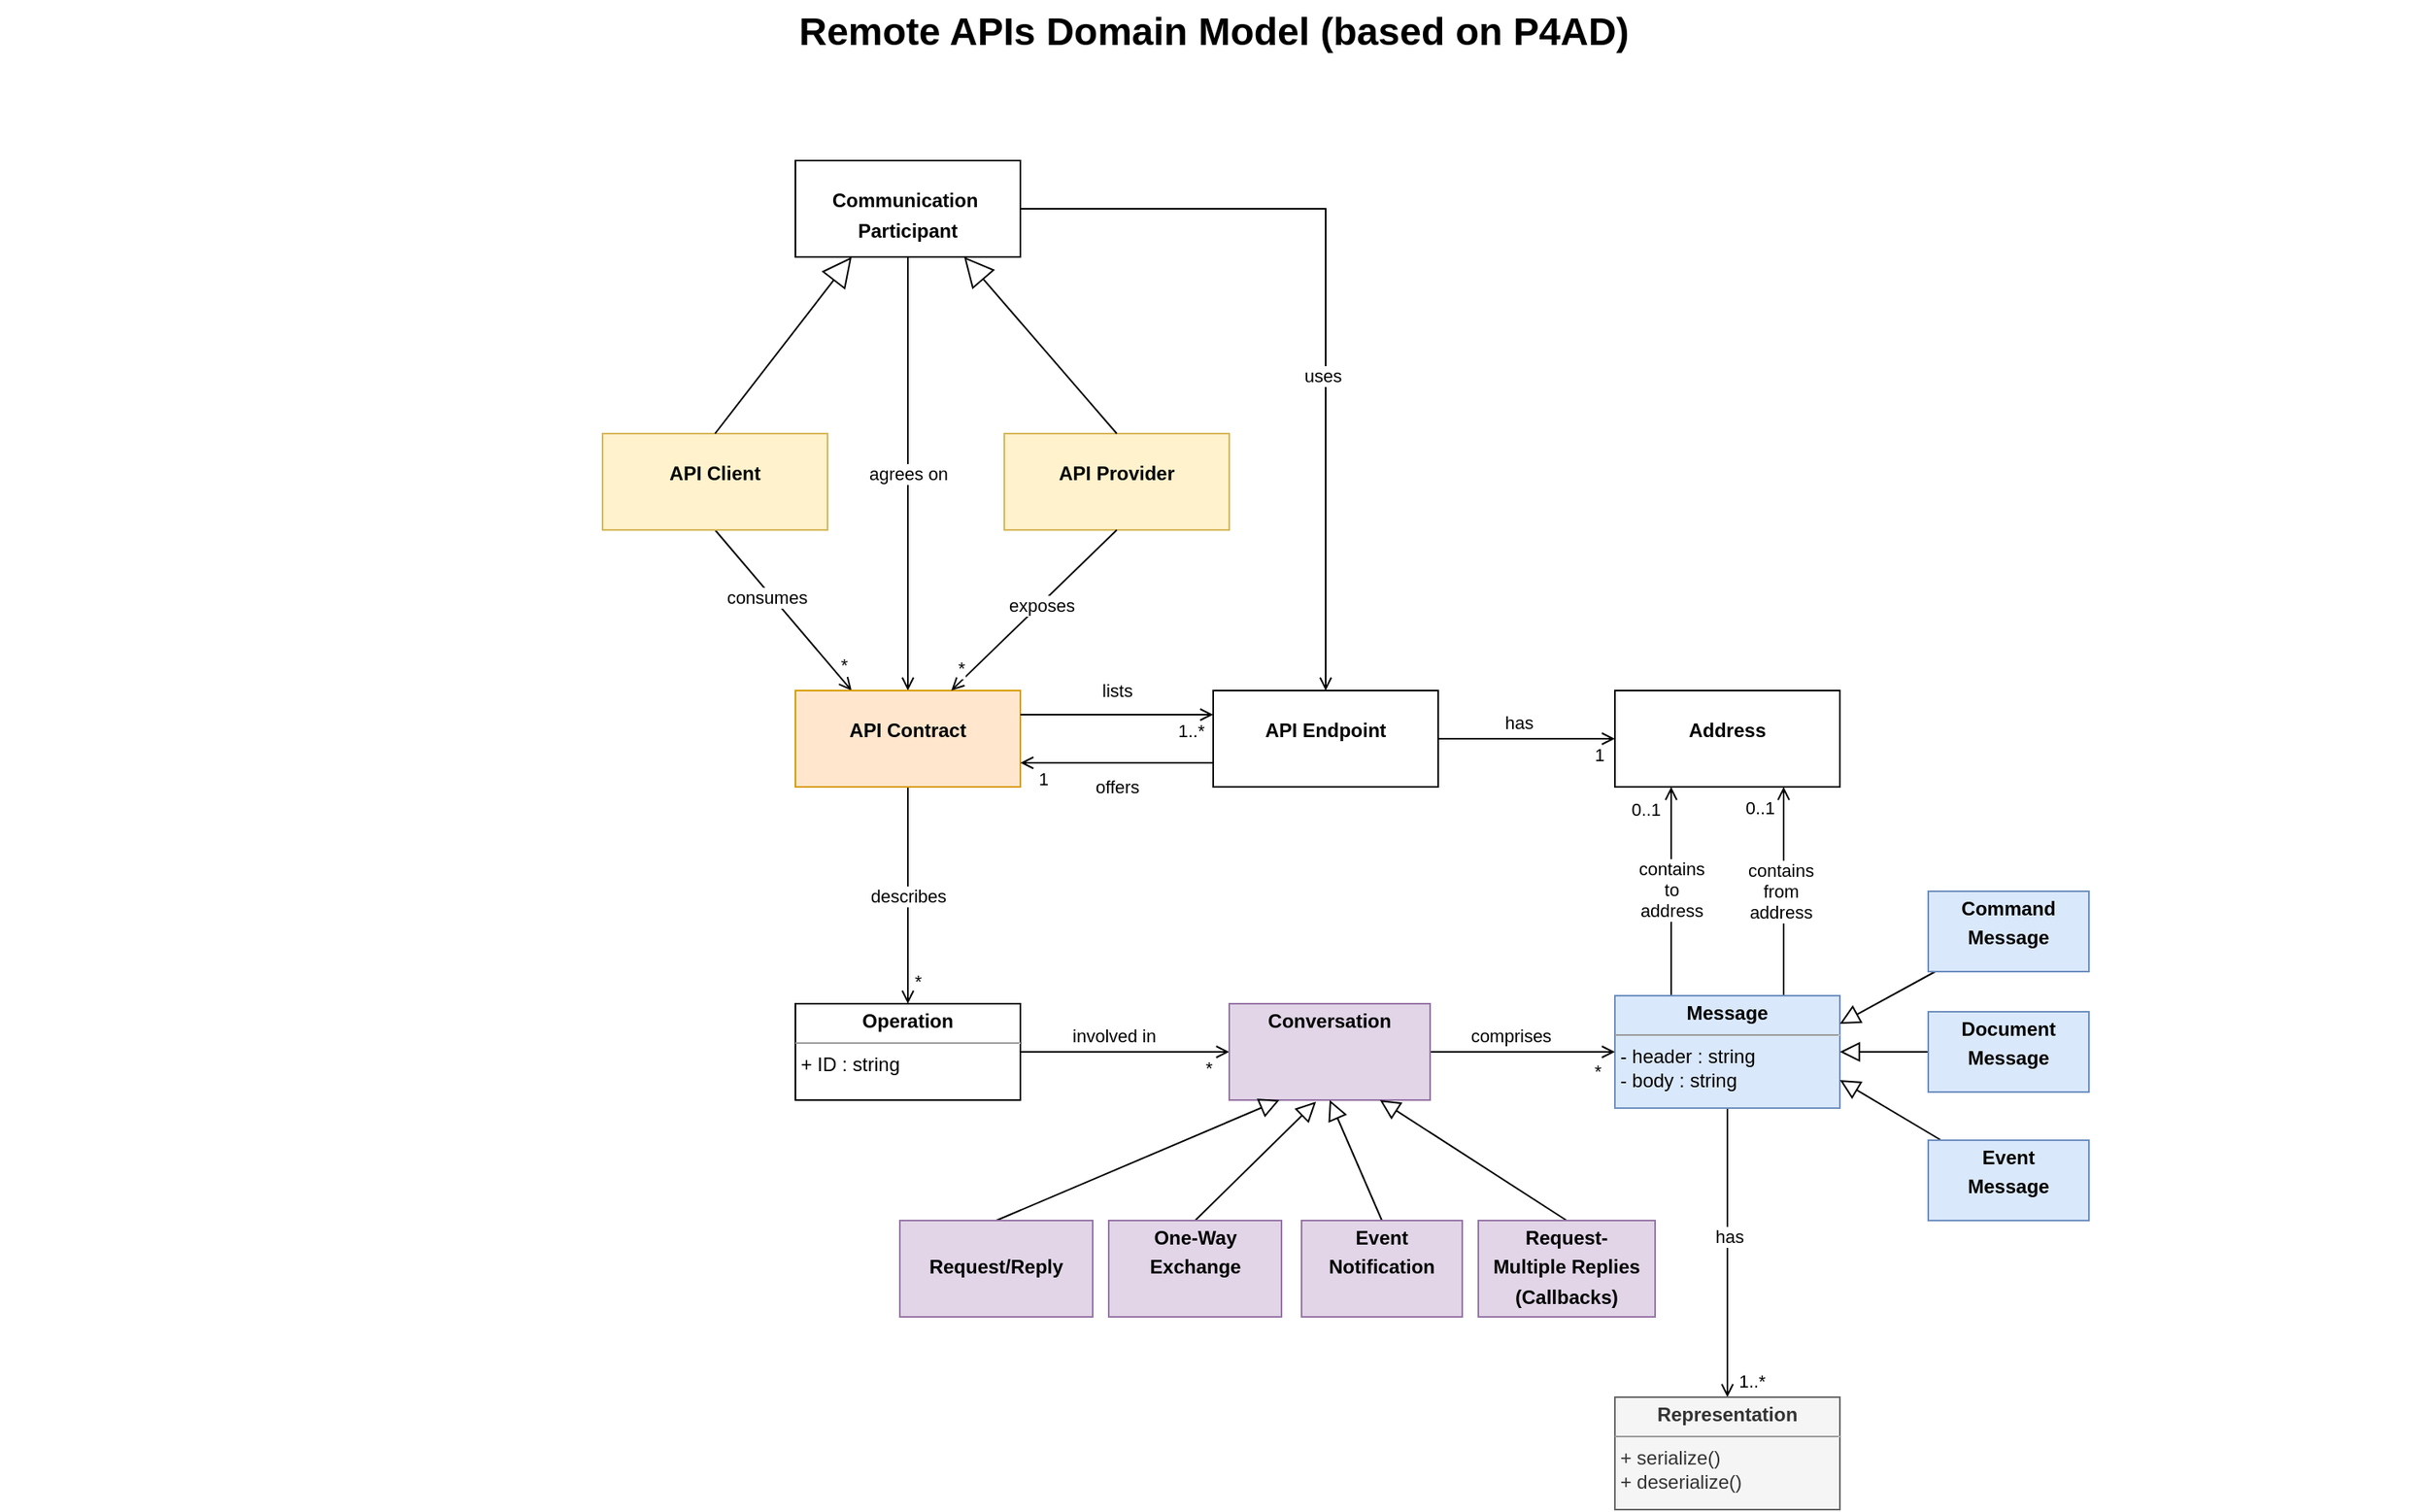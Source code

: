 <mxfile version="20.8.10" type="github">
  <diagram name="Page-1" id="929967ad-93f9-6ef4-fab6-5d389245f69c">
    <mxGraphModel dx="1729" dy="915" grid="1" gridSize="10" guides="1" tooltips="1" connect="1" arrows="1" fold="1" page="1" pageScale="1.5" pageWidth="1169" pageHeight="826" background="none" math="0" shadow="0">
      <root>
        <mxCell id="0" style=";html=1;" />
        <mxCell id="1" style=";html=1;" parent="0" />
        <mxCell id="1672d66443f91eb5-23" value="Remote APIs Domain Model (based on P4AD)" style="text;strokeColor=none;fillColor=none;html=1;fontSize=24;fontStyle=1;verticalAlign=middle;align=center;labelBackgroundColor=none;rounded=0;" parent="1" vertex="1">
          <mxGeometry x="120" y="40" width="1510" height="40" as="geometry" />
        </mxCell>
        <mxCell id="QXZ62lyPQ1M_3izALjEQ-9" style="rounded=0;orthogonalLoop=1;jettySize=auto;html=1;exitX=0.5;exitY=1;exitDx=0;exitDy=0;entryX=0.25;entryY=0;entryDx=0;entryDy=0;endArrow=open;endFill=0;labelBackgroundColor=none;fontColor=default;" parent="1" source="QXZ62lyPQ1M_3izALjEQ-1" target="QXZ62lyPQ1M_3izALjEQ-5" edge="1">
          <mxGeometry relative="1" as="geometry" />
        </mxCell>
        <mxCell id="QXZ62lyPQ1M_3izALjEQ-24" value="*" style="edgeLabel;html=1;align=center;verticalAlign=middle;resizable=0;points=[];" parent="QXZ62lyPQ1M_3izALjEQ-9" vertex="1" connectable="0">
          <mxGeometry x="0.801" y="3" relative="1" as="geometry">
            <mxPoint x="1" y="-4" as="offset" />
          </mxGeometry>
        </mxCell>
        <mxCell id="QXZ62lyPQ1M_3izALjEQ-27" value="consumes" style="edgeLabel;html=1;align=center;verticalAlign=middle;resizable=0;points=[];" parent="QXZ62lyPQ1M_3izALjEQ-9" vertex="1" connectable="0">
          <mxGeometry x="-0.197" y="-3" relative="1" as="geometry">
            <mxPoint as="offset" />
          </mxGeometry>
        </mxCell>
        <mxCell id="QXZ62lyPQ1M_3izALjEQ-1" value="&lt;p style=&quot;margin:0px;margin-top:4px;text-align:center;&quot;&gt;&lt;br&gt;&lt;b&gt;API Client&lt;/b&gt;&lt;/p&gt;" style="verticalAlign=top;align=left;overflow=fill;fontSize=12;fontFamily=Helvetica;html=1;labelBackgroundColor=none;rounded=0;fillColor=#fff2cc;strokeColor=#d6b656;" parent="1" vertex="1">
          <mxGeometry x="495" y="310" width="140" height="60" as="geometry" />
        </mxCell>
        <mxCell id="QXZ62lyPQ1M_3izALjEQ-3" value="&lt;p style=&quot;margin:0px;margin-top:4px;text-align:center;&quot;&gt;&lt;br&gt;&lt;b&gt;API Provider&lt;/b&gt;&lt;/p&gt;" style="verticalAlign=top;align=left;overflow=fill;fontSize=12;fontFamily=Helvetica;html=1;labelBackgroundColor=none;rounded=0;fillColor=#fff2cc;strokeColor=#d6b656;" parent="1" vertex="1">
          <mxGeometry x="745" y="310" width="140" height="60" as="geometry" />
        </mxCell>
        <mxCell id="QXZ62lyPQ1M_3izALjEQ-28" style="edgeStyle=orthogonalEdgeStyle;rounded=0;orthogonalLoop=1;jettySize=auto;html=1;exitX=1;exitY=0.5;exitDx=0;exitDy=0;endArrow=open;endFill=0;" parent="1" source="QXZ62lyPQ1M_3izALjEQ-4" target="QXZ62lyPQ1M_3izALjEQ-6" edge="1">
          <mxGeometry relative="1" as="geometry" />
        </mxCell>
        <mxCell id="QXZ62lyPQ1M_3izALjEQ-29" value="uses" style="edgeLabel;html=1;align=center;verticalAlign=middle;resizable=0;points=[];" parent="QXZ62lyPQ1M_3izALjEQ-28" vertex="1" connectable="0">
          <mxGeometry x="0.2" y="-2" relative="1" as="geometry">
            <mxPoint as="offset" />
          </mxGeometry>
        </mxCell>
        <mxCell id="xxj55sOxonUZ2YA2qfyy-1" value="agrees on" style="edgeStyle=orthogonalEdgeStyle;rounded=0;orthogonalLoop=1;jettySize=auto;html=1;exitX=0.5;exitY=1;exitDx=0;exitDy=0;endArrow=open;endFill=0;" parent="1" source="QXZ62lyPQ1M_3izALjEQ-4" target="QXZ62lyPQ1M_3izALjEQ-5" edge="1">
          <mxGeometry relative="1" as="geometry" />
        </mxCell>
        <mxCell id="QXZ62lyPQ1M_3izALjEQ-4" value="&lt;p style=&quot;margin:0px;margin-top:4px;text-align:center;&quot;&gt;&lt;br&gt;&lt;b&gt;Communication&amp;nbsp;&lt;/b&gt;&lt;/p&gt;&lt;p style=&quot;margin:0px;margin-top:4px;text-align:center;&quot;&gt;&lt;b&gt;Participant&lt;/b&gt;&lt;/p&gt;" style="verticalAlign=top;align=left;overflow=fill;fontSize=12;fontFamily=Helvetica;html=1;labelBackgroundColor=none;rounded=0;" parent="1" vertex="1">
          <mxGeometry x="615" y="140" width="140" height="60" as="geometry" />
        </mxCell>
        <mxCell id="xxj55sOxonUZ2YA2qfyy-5" value="describes" style="rounded=0;orthogonalLoop=1;jettySize=auto;html=1;exitX=0.5;exitY=1;exitDx=0;exitDy=0;endArrow=open;endFill=0;" parent="1" source="QXZ62lyPQ1M_3izALjEQ-5" target="xxj55sOxonUZ2YA2qfyy-4" edge="1">
          <mxGeometry relative="1" as="geometry" />
        </mxCell>
        <mxCell id="xxj55sOxonUZ2YA2qfyy-6" value="*" style="edgeLabel;html=1;align=center;verticalAlign=middle;resizable=0;points=[];" parent="xxj55sOxonUZ2YA2qfyy-5" vertex="1" connectable="0">
          <mxGeometry x="0.735" relative="1" as="geometry">
            <mxPoint x="6" y="4" as="offset" />
          </mxGeometry>
        </mxCell>
        <mxCell id="QXZ62lyPQ1M_3izALjEQ-5" value="&lt;p style=&quot;margin:0px;margin-top:4px;text-align:center;&quot;&gt;&lt;br&gt;&lt;b&gt;API Contract&lt;/b&gt;&lt;/p&gt;" style="verticalAlign=top;align=left;overflow=fill;fontSize=12;fontFamily=Helvetica;html=1;labelBackgroundColor=none;rounded=0;fillColor=#ffe6cc;strokeColor=#d79b00;" parent="1" vertex="1">
          <mxGeometry x="615" y="470" width="140" height="60" as="geometry" />
        </mxCell>
        <mxCell id="QXZ62lyPQ1M_3izALjEQ-31" value="has" style="edgeStyle=orthogonalEdgeStyle;rounded=0;orthogonalLoop=1;jettySize=auto;html=1;exitX=1;exitY=0.5;exitDx=0;exitDy=0;entryX=0;entryY=0.5;entryDx=0;entryDy=0;endArrow=open;endFill=0;" parent="1" source="QXZ62lyPQ1M_3izALjEQ-6" target="QXZ62lyPQ1M_3izALjEQ-7" edge="1">
          <mxGeometry x="-0.091" y="10" relative="1" as="geometry">
            <mxPoint as="offset" />
          </mxGeometry>
        </mxCell>
        <mxCell id="QXZ62lyPQ1M_3izALjEQ-32" value="1" style="edgeLabel;html=1;align=center;verticalAlign=middle;resizable=0;points=[];" parent="QXZ62lyPQ1M_3izALjEQ-31" vertex="1" connectable="0">
          <mxGeometry x="0.812" y="1" relative="1" as="geometry">
            <mxPoint y="11" as="offset" />
          </mxGeometry>
        </mxCell>
        <mxCell id="QXZ62lyPQ1M_3izALjEQ-6" value="&lt;p style=&quot;margin:0px;margin-top:4px;text-align:center;&quot;&gt;&lt;br&gt;&lt;b&gt;API Endpoint&lt;/b&gt;&lt;/p&gt;" style="verticalAlign=top;align=left;overflow=fill;fontSize=12;fontFamily=Helvetica;html=1;labelBackgroundColor=none;rounded=0;" parent="1" vertex="1">
          <mxGeometry x="875" y="470" width="140" height="60" as="geometry" />
        </mxCell>
        <mxCell id="QXZ62lyPQ1M_3izALjEQ-7" value="&lt;p style=&quot;margin:0px;margin-top:4px;text-align:center;&quot;&gt;&lt;br&gt;&lt;b&gt;Address&lt;/b&gt;&lt;/p&gt;" style="verticalAlign=top;align=left;overflow=fill;fontSize=12;fontFamily=Helvetica;html=1;labelBackgroundColor=none;rounded=0;" parent="1" vertex="1">
          <mxGeometry x="1125" y="470" width="140" height="60" as="geometry" />
        </mxCell>
        <mxCell id="QXZ62lyPQ1M_3izALjEQ-8" value="" style="endArrow=block;endSize=16;endFill=0;html=1;rounded=0;exitX=0.5;exitY=0;exitDx=0;exitDy=0;entryX=0.75;entryY=1;entryDx=0;entryDy=0;labelBackgroundColor=none;fontColor=default;" parent="1" source="QXZ62lyPQ1M_3izALjEQ-3" target="QXZ62lyPQ1M_3izALjEQ-4" edge="1">
          <mxGeometry width="160" relative="1" as="geometry">
            <mxPoint x="825" y="460" as="sourcePoint" />
            <mxPoint x="975" y="460" as="targetPoint" />
          </mxGeometry>
        </mxCell>
        <mxCell id="QXZ62lyPQ1M_3izALjEQ-11" value="" style="endArrow=block;endSize=16;endFill=0;html=1;rounded=0;exitX=0.5;exitY=0;exitDx=0;exitDy=0;entryX=0.25;entryY=1;entryDx=0;entryDy=0;labelBackgroundColor=none;fontColor=default;" parent="1" source="QXZ62lyPQ1M_3izALjEQ-1" target="QXZ62lyPQ1M_3izALjEQ-4" edge="1">
          <mxGeometry x="0.065" y="-4" width="160" relative="1" as="geometry">
            <mxPoint x="825" y="320" as="sourcePoint" />
            <mxPoint x="725" y="220" as="targetPoint" />
            <mxPoint as="offset" />
          </mxGeometry>
        </mxCell>
        <mxCell id="QXZ62lyPQ1M_3izALjEQ-16" style="rounded=0;orthogonalLoop=1;jettySize=auto;html=1;exitX=0.5;exitY=1;exitDx=0;exitDy=0;entryX=0.693;entryY=0;entryDx=0;entryDy=0;endArrow=open;endFill=0;entryPerimeter=0;labelBackgroundColor=none;fontColor=default;" parent="1" source="QXZ62lyPQ1M_3izALjEQ-3" target="QXZ62lyPQ1M_3izALjEQ-5" edge="1">
          <mxGeometry relative="1" as="geometry">
            <mxPoint x="575" y="380" as="sourcePoint" />
            <mxPoint x="660" y="480" as="targetPoint" />
          </mxGeometry>
        </mxCell>
        <mxCell id="QXZ62lyPQ1M_3izALjEQ-25" value="*" style="edgeLabel;html=1;align=center;verticalAlign=middle;resizable=0;points=[];" parent="QXZ62lyPQ1M_3izALjEQ-16" vertex="1" connectable="0">
          <mxGeometry x="0.725" y="-2" relative="1" as="geometry">
            <mxPoint x="-7" y="1" as="offset" />
          </mxGeometry>
        </mxCell>
        <mxCell id="QXZ62lyPQ1M_3izALjEQ-26" value="exposes" style="edgeLabel;html=1;align=center;verticalAlign=middle;resizable=0;points=[];" parent="QXZ62lyPQ1M_3izALjEQ-16" vertex="1" connectable="0">
          <mxGeometry x="-0.024" y="-3" relative="1" as="geometry">
            <mxPoint x="5" as="offset" />
          </mxGeometry>
        </mxCell>
        <mxCell id="QXZ62lyPQ1M_3izALjEQ-17" value="lists" style="rounded=0;orthogonalLoop=1;jettySize=auto;html=1;exitX=1;exitY=0.25;exitDx=0;exitDy=0;entryX=0;entryY=0.25;entryDx=0;entryDy=0;endArrow=open;endFill=0;labelBackgroundColor=none;fontColor=default;" parent="1" source="QXZ62lyPQ1M_3izALjEQ-5" target="QXZ62lyPQ1M_3izALjEQ-6" edge="1">
          <mxGeometry y="15" relative="1" as="geometry">
            <mxPoint x="825" y="380" as="sourcePoint" />
            <mxPoint x="722.02" y="480" as="targetPoint" />
            <mxPoint as="offset" />
          </mxGeometry>
        </mxCell>
        <mxCell id="QXZ62lyPQ1M_3izALjEQ-22" value="1..*" style="edgeLabel;html=1;align=center;verticalAlign=middle;resizable=0;points=[];" parent="QXZ62lyPQ1M_3izALjEQ-17" vertex="1" connectable="0">
          <mxGeometry x="0.733" y="-6" relative="1" as="geometry">
            <mxPoint x="2" y="4" as="offset" />
          </mxGeometry>
        </mxCell>
        <mxCell id="QXZ62lyPQ1M_3izALjEQ-18" value="offers" style="rounded=0;orthogonalLoop=1;jettySize=auto;html=1;exitX=0;exitY=0.75;exitDx=0;exitDy=0;entryX=1;entryY=0.75;entryDx=0;entryDy=0;endArrow=open;endFill=0;labelBackgroundColor=none;fontColor=default;" parent="1" edge="1">
          <mxGeometry y="15" relative="1" as="geometry">
            <mxPoint x="875" y="515" as="sourcePoint" />
            <mxPoint x="755" y="515" as="targetPoint" />
            <mxPoint as="offset" />
          </mxGeometry>
        </mxCell>
        <mxCell id="QXZ62lyPQ1M_3izALjEQ-23" value="1" style="edgeLabel;html=1;align=center;verticalAlign=middle;resizable=0;points=[];" parent="QXZ62lyPQ1M_3izALjEQ-18" vertex="1" connectable="0">
          <mxGeometry x="0.767" y="2" relative="1" as="geometry">
            <mxPoint y="8" as="offset" />
          </mxGeometry>
        </mxCell>
        <mxCell id="xxj55sOxonUZ2YA2qfyy-19" style="edgeStyle=none;rounded=0;orthogonalLoop=1;jettySize=auto;html=1;exitX=1;exitY=0.5;exitDx=0;exitDy=0;entryX=0;entryY=0.5;entryDx=0;entryDy=0;endArrow=open;endFill=0;" parent="1" source="xxj55sOxonUZ2YA2qfyy-4" target="xxj55sOxonUZ2YA2qfyy-18" edge="1">
          <mxGeometry relative="1" as="geometry" />
        </mxCell>
        <mxCell id="xxj55sOxonUZ2YA2qfyy-22" value="involved in" style="edgeLabel;html=1;align=center;verticalAlign=middle;resizable=0;points=[];" parent="xxj55sOxonUZ2YA2qfyy-19" vertex="1" connectable="0">
          <mxGeometry x="-0.169" relative="1" as="geometry">
            <mxPoint x="4" y="-10" as="offset" />
          </mxGeometry>
        </mxCell>
        <mxCell id="xxj55sOxonUZ2YA2qfyy-24" value="*" style="edgeLabel;html=1;align=center;verticalAlign=middle;resizable=0;points=[];" parent="xxj55sOxonUZ2YA2qfyy-19" vertex="1" connectable="0">
          <mxGeometry x="0.8" relative="1" as="geometry">
            <mxPoint y="10" as="offset" />
          </mxGeometry>
        </mxCell>
        <mxCell id="xxj55sOxonUZ2YA2qfyy-4" value="&lt;p style=&quot;margin:0px;margin-top:4px;text-align:center;&quot;&gt;&lt;b&gt;Operation&lt;/b&gt;&lt;/p&gt;&lt;hr size=&quot;1&quot;&gt;&lt;div style=&quot;height:2px;&quot;&gt;&amp;nbsp;+ ID : string&lt;/div&gt;" style="verticalAlign=top;align=left;overflow=fill;fontSize=12;fontFamily=Helvetica;html=1;" parent="1" vertex="1">
          <mxGeometry x="615" y="665" width="140" height="60" as="geometry" />
        </mxCell>
        <mxCell id="xxj55sOxonUZ2YA2qfyy-9" style="edgeStyle=none;rounded=0;orthogonalLoop=1;jettySize=auto;html=1;exitX=0.25;exitY=0;exitDx=0;exitDy=0;endArrow=open;endFill=0;entryX=0.25;entryY=1;entryDx=0;entryDy=0;" parent="1" source="xxj55sOxonUZ2YA2qfyy-7" target="QXZ62lyPQ1M_3izALjEQ-7" edge="1">
          <mxGeometry relative="1" as="geometry">
            <mxPoint x="1160" y="540" as="targetPoint" />
          </mxGeometry>
        </mxCell>
        <mxCell id="xxj55sOxonUZ2YA2qfyy-14" value="contains&lt;br&gt;to&lt;br&gt;address" style="edgeLabel;html=1;align=center;verticalAlign=middle;resizable=0;points=[];" parent="xxj55sOxonUZ2YA2qfyy-9" vertex="1" connectable="0">
          <mxGeometry x="0.018" relative="1" as="geometry">
            <mxPoint as="offset" />
          </mxGeometry>
        </mxCell>
        <mxCell id="xxj55sOxonUZ2YA2qfyy-16" value="0..1" style="edgeLabel;html=1;align=center;verticalAlign=middle;resizable=0;points=[];" parent="xxj55sOxonUZ2YA2qfyy-9" vertex="1" connectable="0">
          <mxGeometry x="0.791" relative="1" as="geometry">
            <mxPoint x="-16" as="offset" />
          </mxGeometry>
        </mxCell>
        <mxCell id="xxj55sOxonUZ2YA2qfyy-10" style="edgeStyle=none;rounded=0;orthogonalLoop=1;jettySize=auto;html=1;exitX=0.75;exitY=0;exitDx=0;exitDy=0;entryX=0.75;entryY=1;entryDx=0;entryDy=0;endArrow=open;endFill=0;" parent="1" source="xxj55sOxonUZ2YA2qfyy-7" target="QXZ62lyPQ1M_3izALjEQ-7" edge="1">
          <mxGeometry relative="1" as="geometry" />
        </mxCell>
        <mxCell id="xxj55sOxonUZ2YA2qfyy-15" value="contains&lt;br&gt;from&lt;br&gt;address" style="edgeLabel;html=1;align=center;verticalAlign=middle;resizable=0;points=[];" parent="xxj55sOxonUZ2YA2qfyy-10" vertex="1" connectable="0">
          <mxGeometry x="0.009" y="2" relative="1" as="geometry">
            <mxPoint as="offset" />
          </mxGeometry>
        </mxCell>
        <mxCell id="xxj55sOxonUZ2YA2qfyy-17" value="0..1" style="edgeLabel;html=1;align=center;verticalAlign=middle;resizable=0;points=[];" parent="xxj55sOxonUZ2YA2qfyy-10" vertex="1" connectable="0">
          <mxGeometry x="0.8" y="-1" relative="1" as="geometry">
            <mxPoint x="-16" as="offset" />
          </mxGeometry>
        </mxCell>
        <mxCell id="xxj55sOxonUZ2YA2qfyy-11" style="edgeStyle=none;rounded=0;orthogonalLoop=1;jettySize=auto;html=1;exitX=0.5;exitY=1;exitDx=0;exitDy=0;entryX=0.5;entryY=0;entryDx=0;entryDy=0;endArrow=open;endFill=0;" parent="1" source="xxj55sOxonUZ2YA2qfyy-7" target="xxj55sOxonUZ2YA2qfyy-8" edge="1">
          <mxGeometry relative="1" as="geometry" />
        </mxCell>
        <mxCell id="xxj55sOxonUZ2YA2qfyy-12" value="has" style="edgeLabel;html=1;align=center;verticalAlign=middle;resizable=0;points=[];" parent="xxj55sOxonUZ2YA2qfyy-11" vertex="1" connectable="0">
          <mxGeometry y="1" relative="1" as="geometry">
            <mxPoint y="-10" as="offset" />
          </mxGeometry>
        </mxCell>
        <mxCell id="xxj55sOxonUZ2YA2qfyy-13" value="1..*" style="edgeLabel;html=1;align=center;verticalAlign=middle;resizable=0;points=[];" parent="xxj55sOxonUZ2YA2qfyy-11" vertex="1" connectable="0">
          <mxGeometry x="0.822" relative="1" as="geometry">
            <mxPoint x="15" y="6" as="offset" />
          </mxGeometry>
        </mxCell>
        <mxCell id="xxj55sOxonUZ2YA2qfyy-7" value="&lt;p style=&quot;margin:0px;margin-top:4px;text-align:center;&quot;&gt;&lt;b&gt;Message&lt;/b&gt;&lt;/p&gt;&lt;hr size=&quot;1&quot;&gt;&lt;div style=&quot;height:2px;&quot;&gt;&amp;nbsp;- header : string&lt;br&gt;&amp;nbsp;- body : string&lt;/div&gt;&lt;div style=&quot;height:2px;&quot;&gt;&lt;br&gt;&lt;/div&gt;&lt;div style=&quot;height:2px;&quot;&gt;&lt;br&gt;&lt;/div&gt;&lt;div style=&quot;height:2px;&quot;&gt;&lt;br&gt;&lt;/div&gt;" style="verticalAlign=top;align=left;overflow=fill;fontSize=12;fontFamily=Helvetica;html=1;fillColor=#dae8fc;strokeColor=#6c8ebf;" parent="1" vertex="1">
          <mxGeometry x="1125" y="660" width="140" height="70" as="geometry" />
        </mxCell>
        <mxCell id="xxj55sOxonUZ2YA2qfyy-8" value="&lt;p style=&quot;margin:0px;margin-top:4px;text-align:center;&quot;&gt;&lt;b&gt;Representation&lt;/b&gt;&lt;/p&gt;&lt;hr size=&quot;1&quot;&gt;&lt;div style=&quot;height:2px;&quot;&gt;&amp;nbsp;+ serialize()&lt;br&gt;&amp;nbsp;+ deserialize()&lt;/div&gt;&lt;div style=&quot;height:2px;&quot;&gt;&lt;br&gt;&lt;/div&gt;&lt;div style=&quot;height:2px;&quot;&gt;&lt;br&gt;&lt;/div&gt;&lt;div style=&quot;height:2px;&quot;&gt;&lt;br&gt;&lt;/div&gt;" style="verticalAlign=top;align=left;overflow=fill;fontSize=12;fontFamily=Helvetica;html=1;fillColor=#f5f5f5;strokeColor=#666666;fontColor=#333333;" parent="1" vertex="1">
          <mxGeometry x="1125" y="910" width="140" height="70" as="geometry" />
        </mxCell>
        <mxCell id="xxj55sOxonUZ2YA2qfyy-21" style="edgeStyle=none;rounded=0;orthogonalLoop=1;jettySize=auto;html=1;exitX=1;exitY=0.5;exitDx=0;exitDy=0;endArrow=open;endFill=0;" parent="1" source="xxj55sOxonUZ2YA2qfyy-18" edge="1">
          <mxGeometry relative="1" as="geometry">
            <mxPoint x="1125" y="695" as="targetPoint" />
          </mxGeometry>
        </mxCell>
        <mxCell id="xxj55sOxonUZ2YA2qfyy-23" value="comprises" style="edgeLabel;html=1;align=center;verticalAlign=middle;resizable=0;points=[];" parent="xxj55sOxonUZ2YA2qfyy-21" vertex="1" connectable="0">
          <mxGeometry x="-0.27" relative="1" as="geometry">
            <mxPoint x="8" y="-10" as="offset" />
          </mxGeometry>
        </mxCell>
        <mxCell id="xxj55sOxonUZ2YA2qfyy-25" value="*" style="edgeLabel;html=1;align=center;verticalAlign=middle;resizable=0;points=[];" parent="xxj55sOxonUZ2YA2qfyy-21" vertex="1" connectable="0">
          <mxGeometry x="0.809" y="1" relative="1" as="geometry">
            <mxPoint y="13" as="offset" />
          </mxGeometry>
        </mxCell>
        <mxCell id="xxj55sOxonUZ2YA2qfyy-18" value="&lt;p style=&quot;margin:0px;margin-top:4px;text-align:center;&quot;&gt;&lt;b&gt;Conversation&lt;/b&gt;&lt;br&gt;&lt;/p&gt;" style="verticalAlign=top;align=left;overflow=fill;fontSize=12;fontFamily=Helvetica;html=1;labelBackgroundColor=none;rounded=0;fillColor=#e1d5e7;strokeColor=#9673a6;" parent="1" vertex="1">
          <mxGeometry x="885" y="665" width="125" height="60" as="geometry" />
        </mxCell>
        <mxCell id="xxj55sOxonUZ2YA2qfyy-20" style="edgeStyle=none;rounded=0;orthogonalLoop=1;jettySize=auto;html=1;exitX=1;exitY=0.5;exitDx=0;exitDy=0;endArrow=open;endFill=0;" parent="1" source="xxj55sOxonUZ2YA2qfyy-18" target="xxj55sOxonUZ2YA2qfyy-18" edge="1">
          <mxGeometry relative="1" as="geometry" />
        </mxCell>
        <mxCell id="xxj55sOxonUZ2YA2qfyy-30" style="edgeStyle=none;rounded=0;orthogonalLoop=1;jettySize=auto;html=1;exitX=0.5;exitY=0;exitDx=0;exitDy=0;entryX=0.25;entryY=1;entryDx=0;entryDy=0;endArrow=block;endFill=0;endSize=10;startSize=10;" parent="1" source="xxj55sOxonUZ2YA2qfyy-26" target="xxj55sOxonUZ2YA2qfyy-18" edge="1">
          <mxGeometry relative="1" as="geometry" />
        </mxCell>
        <mxCell id="xxj55sOxonUZ2YA2qfyy-26" value="&lt;p style=&quot;margin:0px;margin-top:4px;text-align:center;&quot;&gt;&lt;b&gt;&lt;br&gt;&lt;/b&gt;&lt;/p&gt;&lt;p style=&quot;margin:0px;margin-top:4px;text-align:center;&quot;&gt;&lt;b&gt;Request/Reply&lt;/b&gt;&lt;/p&gt;" style="verticalAlign=top;align=left;overflow=fill;fontSize=12;fontFamily=Helvetica;html=1;labelBackgroundColor=none;rounded=0;fillColor=#e1d5e7;strokeColor=#9673a6;" parent="1" vertex="1">
          <mxGeometry x="680" y="800" width="120" height="60" as="geometry" />
        </mxCell>
        <mxCell id="xxj55sOxonUZ2YA2qfyy-31" style="edgeStyle=none;rounded=0;orthogonalLoop=1;jettySize=auto;html=1;exitX=0.5;exitY=0;exitDx=0;exitDy=0;endArrow=block;endFill=0;startSize=10;endSize=10;entryX=0.432;entryY=1.017;entryDx=0;entryDy=0;entryPerimeter=0;" parent="1" source="xxj55sOxonUZ2YA2qfyy-27" target="xxj55sOxonUZ2YA2qfyy-18" edge="1">
          <mxGeometry relative="1" as="geometry">
            <mxPoint x="927" y="725" as="targetPoint" />
          </mxGeometry>
        </mxCell>
        <mxCell id="xxj55sOxonUZ2YA2qfyy-27" value="&lt;p style=&quot;margin:0px;margin-top:4px;text-align:center;&quot;&gt;&lt;b&gt;One-Way&lt;/b&gt;&lt;br&gt;&lt;/p&gt;&lt;p style=&quot;margin:0px;margin-top:4px;text-align:center;&quot;&gt;&lt;b&gt;Exchange&lt;/b&gt;&lt;/p&gt;" style="verticalAlign=top;align=left;overflow=fill;fontSize=12;fontFamily=Helvetica;html=1;labelBackgroundColor=none;rounded=0;fillColor=#e1d5e7;strokeColor=#9673a6;" parent="1" vertex="1">
          <mxGeometry x="810" y="800" width="107.5" height="60" as="geometry" />
        </mxCell>
        <mxCell id="xxj55sOxonUZ2YA2qfyy-32" style="edgeStyle=none;rounded=0;orthogonalLoop=1;jettySize=auto;html=1;exitX=0.5;exitY=0;exitDx=0;exitDy=0;entryX=0.5;entryY=1;entryDx=0;entryDy=0;endArrow=block;endFill=0;startSize=10;endSize=10;" parent="1" source="xxj55sOxonUZ2YA2qfyy-28" target="xxj55sOxonUZ2YA2qfyy-18" edge="1">
          <mxGeometry relative="1" as="geometry" />
        </mxCell>
        <mxCell id="xxj55sOxonUZ2YA2qfyy-28" value="&lt;p style=&quot;margin:0px;margin-top:4px;text-align:center;&quot;&gt;&lt;b&gt;Event&lt;/b&gt;&lt;/p&gt;&lt;p style=&quot;margin:0px;margin-top:4px;text-align:center;&quot;&gt;&lt;b&gt;Notification&lt;/b&gt;&lt;/p&gt;" style="verticalAlign=top;align=left;overflow=fill;fontSize=12;fontFamily=Helvetica;html=1;labelBackgroundColor=none;rounded=0;fillColor=#e1d5e7;strokeColor=#9673a6;" parent="1" vertex="1">
          <mxGeometry x="930" y="800" width="100" height="60" as="geometry" />
        </mxCell>
        <mxCell id="xxj55sOxonUZ2YA2qfyy-33" style="edgeStyle=none;rounded=0;orthogonalLoop=1;jettySize=auto;html=1;exitX=0.5;exitY=0;exitDx=0;exitDy=0;entryX=0.75;entryY=1;entryDx=0;entryDy=0;endArrow=block;endFill=0;startSize=10;endSize=10;" parent="1" source="xxj55sOxonUZ2YA2qfyy-29" target="xxj55sOxonUZ2YA2qfyy-18" edge="1">
          <mxGeometry relative="1" as="geometry" />
        </mxCell>
        <mxCell id="xxj55sOxonUZ2YA2qfyy-29" value="&lt;p style=&quot;margin:0px;margin-top:4px;text-align:center;&quot;&gt;&lt;b&gt;Request-&lt;/b&gt;&lt;/p&gt;&lt;p style=&quot;margin:0px;margin-top:4px;text-align:center;&quot;&gt;&lt;b&gt;Multiple Replies&lt;/b&gt;&lt;/p&gt;&lt;p style=&quot;margin:0px;margin-top:4px;text-align:center;&quot;&gt;&lt;b&gt;(Callbacks)&lt;/b&gt;&lt;/p&gt;" style="verticalAlign=top;align=left;overflow=fill;fontSize=12;fontFamily=Helvetica;html=1;labelBackgroundColor=none;rounded=0;fillColor=#e1d5e7;strokeColor=#9673a6;" parent="1" vertex="1">
          <mxGeometry x="1040" y="800" width="110" height="60" as="geometry" />
        </mxCell>
        <mxCell id="6ZDfd2GIBfZkPNygSWg8-4" style="edgeStyle=none;rounded=0;orthogonalLoop=1;jettySize=auto;html=1;endArrow=block;endFill=0;startSize=10;endSize=10;entryX=1;entryY=0.25;entryDx=0;entryDy=0;" edge="1" parent="1" source="6ZDfd2GIBfZkPNygSWg8-1" target="xxj55sOxonUZ2YA2qfyy-7">
          <mxGeometry relative="1" as="geometry">
            <mxPoint x="1280" y="660" as="targetPoint" />
          </mxGeometry>
        </mxCell>
        <mxCell id="6ZDfd2GIBfZkPNygSWg8-1" value="&lt;p style=&quot;margin:0px;margin-top:4px;text-align:center;&quot;&gt;&lt;b&gt;Command&lt;/b&gt;&lt;/p&gt;&lt;p style=&quot;margin:0px;margin-top:4px;text-align:center;&quot;&gt;&lt;b&gt;Message&lt;/b&gt;&lt;/p&gt;" style="verticalAlign=top;align=left;overflow=fill;fontSize=12;fontFamily=Helvetica;html=1;labelBackgroundColor=none;rounded=0;fillColor=#dae8fc;strokeColor=#6c8ebf;" vertex="1" parent="1">
          <mxGeometry x="1320" y="595" width="100" height="50" as="geometry" />
        </mxCell>
        <mxCell id="6ZDfd2GIBfZkPNygSWg8-5" style="edgeStyle=none;rounded=0;orthogonalLoop=1;jettySize=auto;html=1;exitX=0;exitY=0.5;exitDx=0;exitDy=0;entryX=1;entryY=0.5;entryDx=0;entryDy=0;endArrow=block;endFill=0;startSize=10;endSize=10;" edge="1" parent="1" source="6ZDfd2GIBfZkPNygSWg8-2" target="xxj55sOxonUZ2YA2qfyy-7">
          <mxGeometry relative="1" as="geometry" />
        </mxCell>
        <mxCell id="6ZDfd2GIBfZkPNygSWg8-2" value="&lt;p style=&quot;margin:0px;margin-top:4px;text-align:center;&quot;&gt;&lt;b&gt;Document&lt;/b&gt;&lt;/p&gt;&lt;p style=&quot;margin:0px;margin-top:4px;text-align:center;&quot;&gt;&lt;b&gt;Message&lt;/b&gt;&lt;/p&gt;" style="verticalAlign=top;align=left;overflow=fill;fontSize=12;fontFamily=Helvetica;html=1;labelBackgroundColor=none;rounded=0;fillColor=#dae8fc;strokeColor=#6c8ebf;" vertex="1" parent="1">
          <mxGeometry x="1320" y="670" width="100" height="50" as="geometry" />
        </mxCell>
        <mxCell id="6ZDfd2GIBfZkPNygSWg8-6" style="edgeStyle=none;rounded=0;orthogonalLoop=1;jettySize=auto;html=1;entryX=1;entryY=0.75;entryDx=0;entryDy=0;endArrow=block;endFill=0;startSize=10;endSize=10;" edge="1" parent="1" source="6ZDfd2GIBfZkPNygSWg8-3" target="xxj55sOxonUZ2YA2qfyy-7">
          <mxGeometry relative="1" as="geometry" />
        </mxCell>
        <mxCell id="6ZDfd2GIBfZkPNygSWg8-3" value="&lt;p style=&quot;margin:0px;margin-top:4px;text-align:center;&quot;&gt;&lt;b&gt;Event&lt;/b&gt;&lt;/p&gt;&lt;p style=&quot;margin:0px;margin-top:4px;text-align:center;&quot;&gt;&lt;b&gt;Message&lt;/b&gt;&lt;/p&gt;" style="verticalAlign=top;align=left;overflow=fill;fontSize=12;fontFamily=Helvetica;html=1;labelBackgroundColor=none;rounded=0;fillColor=#dae8fc;strokeColor=#6c8ebf;" vertex="1" parent="1">
          <mxGeometry x="1320" y="750" width="100" height="50" as="geometry" />
        </mxCell>
      </root>
    </mxGraphModel>
  </diagram>
</mxfile>
